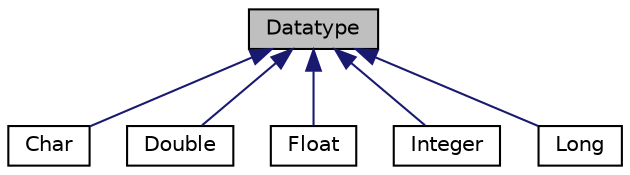 digraph "Datatype"
{
 // LATEX_PDF_SIZE
  edge [fontname="Helvetica",fontsize="10",labelfontname="Helvetica",labelfontsize="10"];
  node [fontname="Helvetica",fontsize="10",shape=record];
  Node1 [label="Datatype",height=0.2,width=0.4,color="black", fillcolor="grey75", style="filled", fontcolor="black",tooltip=" "];
  Node1 -> Node2 [dir="back",color="midnightblue",fontsize="10",style="solid",fontname="Helvetica"];
  Node2 [label="Char",height=0.2,width=0.4,color="black", fillcolor="white", style="filled",URL="$class_char.html",tooltip=" "];
  Node1 -> Node3 [dir="back",color="midnightblue",fontsize="10",style="solid",fontname="Helvetica"];
  Node3 [label="Double",height=0.2,width=0.4,color="black", fillcolor="white", style="filled",URL="$class_double.html",tooltip=" "];
  Node1 -> Node4 [dir="back",color="midnightblue",fontsize="10",style="solid",fontname="Helvetica"];
  Node4 [label="Float",height=0.2,width=0.4,color="black", fillcolor="white", style="filled",URL="$class_float.html",tooltip=" "];
  Node1 -> Node5 [dir="back",color="midnightblue",fontsize="10",style="solid",fontname="Helvetica"];
  Node5 [label="Integer",height=0.2,width=0.4,color="black", fillcolor="white", style="filled",URL="$class_integer.html",tooltip=" "];
  Node1 -> Node6 [dir="back",color="midnightblue",fontsize="10",style="solid",fontname="Helvetica"];
  Node6 [label="Long",height=0.2,width=0.4,color="black", fillcolor="white", style="filled",URL="$class_long.html",tooltip=" "];
}

